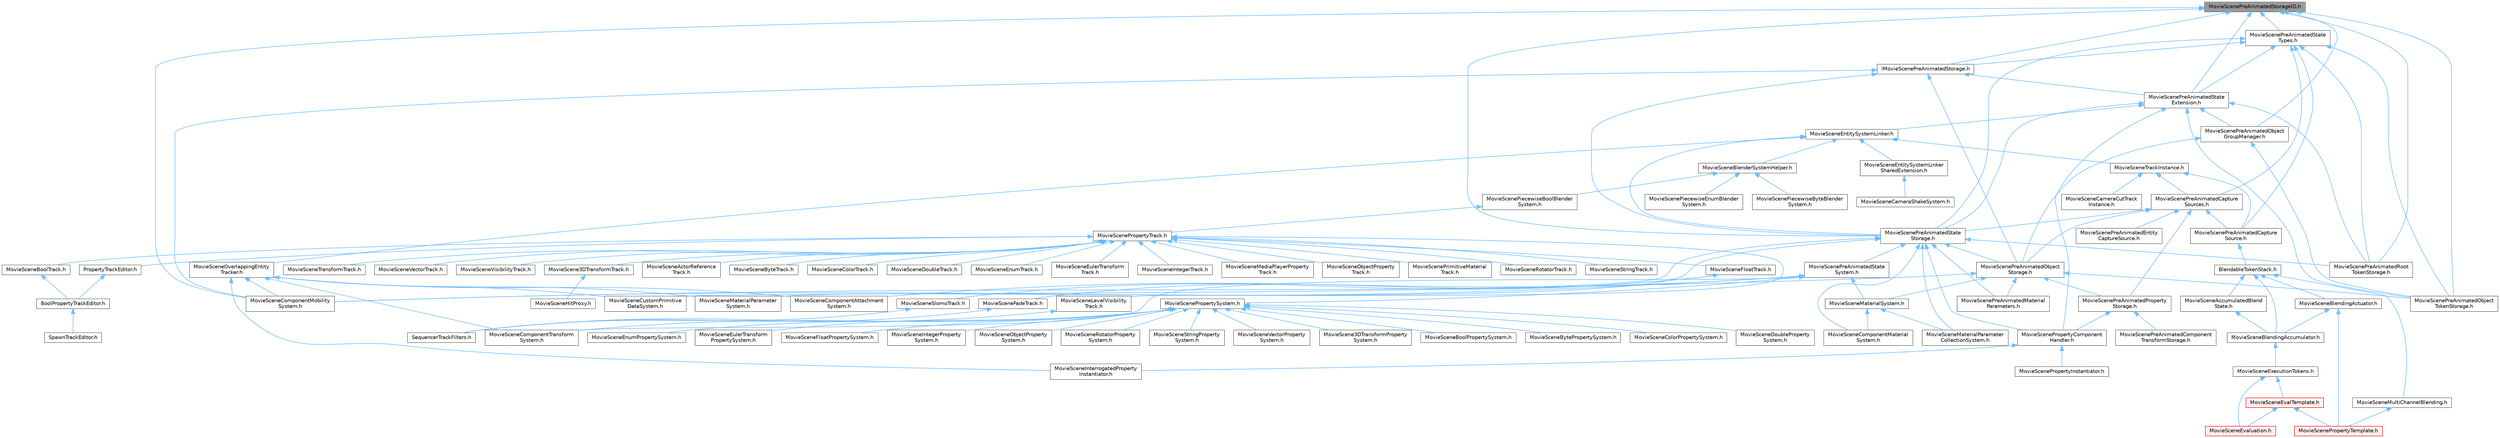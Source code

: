 digraph "MovieScenePreAnimatedStorageID.h"
{
 // INTERACTIVE_SVG=YES
 // LATEX_PDF_SIZE
  bgcolor="transparent";
  edge [fontname=Helvetica,fontsize=10,labelfontname=Helvetica,labelfontsize=10];
  node [fontname=Helvetica,fontsize=10,shape=box,height=0.2,width=0.4];
  Node1 [id="Node000001",label="MovieScenePreAnimatedStorageID.h",height=0.2,width=0.4,color="gray40", fillcolor="grey60", style="filled", fontcolor="black",tooltip=" "];
  Node1 -> Node2 [id="edge1_Node000001_Node000002",dir="back",color="steelblue1",style="solid",tooltip=" "];
  Node2 [id="Node000002",label="IMovieScenePreAnimatedStorage.h",height=0.2,width=0.4,color="grey40", fillcolor="white", style="filled",URL="$db/d73/IMovieScenePreAnimatedStorage_8h.html",tooltip=" "];
  Node2 -> Node3 [id="edge2_Node000002_Node000003",dir="back",color="steelblue1",style="solid",tooltip=" "];
  Node3 [id="Node000003",label="MovieSceneComponentMobility\lSystem.h",height=0.2,width=0.4,color="grey40", fillcolor="white", style="filled",URL="$d7/dca/MovieSceneComponentMobilitySystem_8h.html",tooltip=" "];
  Node2 -> Node4 [id="edge3_Node000002_Node000004",dir="back",color="steelblue1",style="solid",tooltip=" "];
  Node4 [id="Node000004",label="MovieScenePreAnimatedObject\lStorage.h",height=0.2,width=0.4,color="grey40", fillcolor="white", style="filled",URL="$d1/dc5/MovieScenePreAnimatedObjectStorage_8h.html",tooltip=" "];
  Node4 -> Node3 [id="edge4_Node000004_Node000003",dir="back",color="steelblue1",style="solid",tooltip=" "];
  Node4 -> Node5 [id="edge5_Node000004_Node000005",dir="back",color="steelblue1",style="solid",tooltip=" "];
  Node5 [id="Node000005",label="MovieSceneMaterialSystem.h",height=0.2,width=0.4,color="grey40", fillcolor="white", style="filled",URL="$d2/d2f/MovieSceneMaterialSystem_8h.html",tooltip=" "];
  Node5 -> Node6 [id="edge6_Node000005_Node000006",dir="back",color="steelblue1",style="solid",tooltip=" "];
  Node6 [id="Node000006",label="MovieSceneComponentMaterial\lSystem.h",height=0.2,width=0.4,color="grey40", fillcolor="white", style="filled",URL="$d7/d7c/MovieSceneComponentMaterialSystem_8h.html",tooltip=" "];
  Node5 -> Node7 [id="edge7_Node000005_Node000007",dir="back",color="steelblue1",style="solid",tooltip=" "];
  Node7 [id="Node000007",label="MovieSceneMaterialParameter\lCollectionSystem.h",height=0.2,width=0.4,color="grey40", fillcolor="white", style="filled",URL="$d4/d18/MovieSceneMaterialParameterCollectionSystem_8h.html",tooltip=" "];
  Node4 -> Node8 [id="edge8_Node000004_Node000008",dir="back",color="steelblue1",style="solid",tooltip=" "];
  Node8 [id="Node000008",label="MovieScenePreAnimatedMaterial\lParameters.h",height=0.2,width=0.4,color="grey40", fillcolor="white", style="filled",URL="$d9/dac/MovieScenePreAnimatedMaterialParameters_8h.html",tooltip=" "];
  Node4 -> Node9 [id="edge9_Node000004_Node000009",dir="back",color="steelblue1",style="solid",tooltip=" "];
  Node9 [id="Node000009",label="MovieScenePreAnimatedObject\lTokenStorage.h",height=0.2,width=0.4,color="grey40", fillcolor="white", style="filled",URL="$dc/d07/MovieScenePreAnimatedObjectTokenStorage_8h.html",tooltip=" "];
  Node4 -> Node10 [id="edge10_Node000004_Node000010",dir="back",color="steelblue1",style="solid",tooltip=" "];
  Node10 [id="Node000010",label="MovieScenePreAnimatedProperty\lStorage.h",height=0.2,width=0.4,color="grey40", fillcolor="white", style="filled",URL="$de/d55/MovieScenePreAnimatedPropertyStorage_8h.html",tooltip=" "];
  Node10 -> Node11 [id="edge11_Node000010_Node000011",dir="back",color="steelblue1",style="solid",tooltip=" "];
  Node11 [id="Node000011",label="MovieScenePreAnimatedComponent\lTransformStorage.h",height=0.2,width=0.4,color="grey40", fillcolor="white", style="filled",URL="$d9/d84/MovieScenePreAnimatedComponentTransformStorage_8h.html",tooltip=" "];
  Node10 -> Node12 [id="edge12_Node000010_Node000012",dir="back",color="steelblue1",style="solid",tooltip=" "];
  Node12 [id="Node000012",label="MovieScenePropertyComponent\lHandler.h",height=0.2,width=0.4,color="grey40", fillcolor="white", style="filled",URL="$d1/d1c/MovieScenePropertyComponentHandler_8h.html",tooltip=" "];
  Node12 -> Node13 [id="edge13_Node000012_Node000013",dir="back",color="steelblue1",style="solid",tooltip=" "];
  Node13 [id="Node000013",label="MovieSceneInterrogatedProperty\lInstantiator.h",height=0.2,width=0.4,color="grey40", fillcolor="white", style="filled",URL="$df/d43/MovieSceneInterrogatedPropertyInstantiator_8h.html",tooltip=" "];
  Node12 -> Node14 [id="edge14_Node000012_Node000014",dir="back",color="steelblue1",style="solid",tooltip=" "];
  Node14 [id="Node000014",label="MovieScenePropertyInstantiator.h",height=0.2,width=0.4,color="grey40", fillcolor="white", style="filled",URL="$d2/ddc/MovieScenePropertyInstantiator_8h.html",tooltip=" "];
  Node2 -> Node15 [id="edge15_Node000002_Node000015",dir="back",color="steelblue1",style="solid",tooltip=" "];
  Node15 [id="Node000015",label="MovieScenePreAnimatedState\lExtension.h",height=0.2,width=0.4,color="grey40", fillcolor="white", style="filled",URL="$dc/de7/MovieScenePreAnimatedStateExtension_8h.html",tooltip=" "];
  Node15 -> Node16 [id="edge16_Node000015_Node000016",dir="back",color="steelblue1",style="solid",tooltip=" "];
  Node16 [id="Node000016",label="MovieSceneEntitySystemLinker.h",height=0.2,width=0.4,color="grey40", fillcolor="white", style="filled",URL="$d9/d16/MovieSceneEntitySystemLinker_8h.html",tooltip=" "];
  Node16 -> Node17 [id="edge17_Node000016_Node000017",dir="back",color="steelblue1",style="solid",tooltip=" "];
  Node17 [id="Node000017",label="MovieSceneBlenderSystemHelper.h",height=0.2,width=0.4,color="grey40", fillcolor="white", style="filled",URL="$d5/d47/MovieSceneBlenderSystemHelper_8h.html",tooltip=" "];
  Node17 -> Node18 [id="edge18_Node000017_Node000018",dir="back",color="steelblue1",style="solid",tooltip=" "];
  Node18 [id="Node000018",label="MovieScenePiecewiseBoolBlender\lSystem.h",height=0.2,width=0.4,color="grey40", fillcolor="white", style="filled",URL="$d7/d27/MovieScenePiecewiseBoolBlenderSystem_8h.html",tooltip=" "];
  Node18 -> Node19 [id="edge19_Node000018_Node000019",dir="back",color="steelblue1",style="solid",tooltip=" "];
  Node19 [id="Node000019",label="MovieScenePropertyTrack.h",height=0.2,width=0.4,color="grey40", fillcolor="white", style="filled",URL="$da/d0c/MovieScenePropertyTrack_8h.html",tooltip=" "];
  Node19 -> Node20 [id="edge20_Node000019_Node000020",dir="back",color="steelblue1",style="solid",tooltip=" "];
  Node20 [id="Node000020",label="MovieScene3DTransformTrack.h",height=0.2,width=0.4,color="grey40", fillcolor="white", style="filled",URL="$d9/d06/MovieScene3DTransformTrack_8h.html",tooltip=" "];
  Node20 -> Node21 [id="edge21_Node000020_Node000021",dir="back",color="steelblue1",style="solid",tooltip=" "];
  Node21 [id="Node000021",label="MovieSceneHitProxy.h",height=0.2,width=0.4,color="grey40", fillcolor="white", style="filled",URL="$d0/d01/MovieSceneHitProxy_8h.html",tooltip=" "];
  Node19 -> Node22 [id="edge22_Node000019_Node000022",dir="back",color="steelblue1",style="solid",tooltip=" "];
  Node22 [id="Node000022",label="MovieSceneActorReference\lTrack.h",height=0.2,width=0.4,color="grey40", fillcolor="white", style="filled",URL="$d9/d9b/MovieSceneActorReferenceTrack_8h.html",tooltip=" "];
  Node19 -> Node23 [id="edge23_Node000019_Node000023",dir="back",color="steelblue1",style="solid",tooltip=" "];
  Node23 [id="Node000023",label="MovieSceneBoolTrack.h",height=0.2,width=0.4,color="grey40", fillcolor="white", style="filled",URL="$d7/ddf/MovieSceneBoolTrack_8h.html",tooltip=" "];
  Node23 -> Node24 [id="edge24_Node000023_Node000024",dir="back",color="steelblue1",style="solid",tooltip=" "];
  Node24 [id="Node000024",label="BoolPropertyTrackEditor.h",height=0.2,width=0.4,color="grey40", fillcolor="white", style="filled",URL="$db/d07/BoolPropertyTrackEditor_8h.html",tooltip=" "];
  Node24 -> Node25 [id="edge25_Node000024_Node000025",dir="back",color="steelblue1",style="solid",tooltip=" "];
  Node25 [id="Node000025",label="SpawnTrackEditor.h",height=0.2,width=0.4,color="grey40", fillcolor="white", style="filled",URL="$d5/dac/SpawnTrackEditor_8h.html",tooltip=" "];
  Node19 -> Node26 [id="edge26_Node000019_Node000026",dir="back",color="steelblue1",style="solid",tooltip=" "];
  Node26 [id="Node000026",label="MovieSceneByteTrack.h",height=0.2,width=0.4,color="grey40", fillcolor="white", style="filled",URL="$dc/d79/MovieSceneByteTrack_8h.html",tooltip=" "];
  Node19 -> Node27 [id="edge27_Node000019_Node000027",dir="back",color="steelblue1",style="solid",tooltip=" "];
  Node27 [id="Node000027",label="MovieSceneColorTrack.h",height=0.2,width=0.4,color="grey40", fillcolor="white", style="filled",URL="$d8/df9/MovieSceneColorTrack_8h.html",tooltip=" "];
  Node19 -> Node28 [id="edge28_Node000019_Node000028",dir="back",color="steelblue1",style="solid",tooltip=" "];
  Node28 [id="Node000028",label="MovieSceneDoubleTrack.h",height=0.2,width=0.4,color="grey40", fillcolor="white", style="filled",URL="$de/d31/MovieSceneDoubleTrack_8h.html",tooltip=" "];
  Node19 -> Node29 [id="edge29_Node000019_Node000029",dir="back",color="steelblue1",style="solid",tooltip=" "];
  Node29 [id="Node000029",label="MovieSceneEnumTrack.h",height=0.2,width=0.4,color="grey40", fillcolor="white", style="filled",URL="$d6/d95/MovieSceneEnumTrack_8h.html",tooltip=" "];
  Node19 -> Node30 [id="edge30_Node000019_Node000030",dir="back",color="steelblue1",style="solid",tooltip=" "];
  Node30 [id="Node000030",label="MovieSceneEulerTransform\lTrack.h",height=0.2,width=0.4,color="grey40", fillcolor="white", style="filled",URL="$d7/d3a/MovieSceneEulerTransformTrack_8h.html",tooltip=" "];
  Node19 -> Node31 [id="edge31_Node000019_Node000031",dir="back",color="steelblue1",style="solid",tooltip=" "];
  Node31 [id="Node000031",label="MovieSceneFloatTrack.h",height=0.2,width=0.4,color="grey40", fillcolor="white", style="filled",URL="$dc/d88/MovieSceneFloatTrack_8h.html",tooltip=" "];
  Node31 -> Node32 [id="edge32_Node000031_Node000032",dir="back",color="steelblue1",style="solid",tooltip=" "];
  Node32 [id="Node000032",label="MovieSceneFadeTrack.h",height=0.2,width=0.4,color="grey40", fillcolor="white", style="filled",URL="$d3/dd6/MovieSceneFadeTrack_8h.html",tooltip=" "];
  Node32 -> Node33 [id="edge33_Node000032_Node000033",dir="back",color="steelblue1",style="solid",tooltip=" "];
  Node33 [id="Node000033",label="SequencerTrackFilters.h",height=0.2,width=0.4,color="grey40", fillcolor="white", style="filled",URL="$df/d72/SequencerTrackFilters_8h.html",tooltip=" "];
  Node31 -> Node34 [id="edge34_Node000031_Node000034",dir="back",color="steelblue1",style="solid",tooltip=" "];
  Node34 [id="Node000034",label="MovieSceneSlomoTrack.h",height=0.2,width=0.4,color="grey40", fillcolor="white", style="filled",URL="$d3/d88/MovieSceneSlomoTrack_8h.html",tooltip=" "];
  Node34 -> Node33 [id="edge35_Node000034_Node000033",dir="back",color="steelblue1",style="solid",tooltip=" "];
  Node19 -> Node35 [id="edge36_Node000019_Node000035",dir="back",color="steelblue1",style="solid",tooltip=" "];
  Node35 [id="Node000035",label="MovieSceneIntegerTrack.h",height=0.2,width=0.4,color="grey40", fillcolor="white", style="filled",URL="$d9/d1a/MovieSceneIntegerTrack_8h.html",tooltip=" "];
  Node19 -> Node36 [id="edge37_Node000019_Node000036",dir="back",color="steelblue1",style="solid",tooltip=" "];
  Node36 [id="Node000036",label="MovieSceneLevelVisibility\lTrack.h",height=0.2,width=0.4,color="grey40", fillcolor="white", style="filled",URL="$d8/dae/MovieSceneLevelVisibilityTrack_8h.html",tooltip=" "];
  Node36 -> Node33 [id="edge38_Node000036_Node000033",dir="back",color="steelblue1",style="solid",tooltip=" "];
  Node19 -> Node37 [id="edge39_Node000019_Node000037",dir="back",color="steelblue1",style="solid",tooltip=" "];
  Node37 [id="Node000037",label="MovieSceneMediaPlayerProperty\lTrack.h",height=0.2,width=0.4,color="grey40", fillcolor="white", style="filled",URL="$d4/da1/MovieSceneMediaPlayerPropertyTrack_8h.html",tooltip=" "];
  Node19 -> Node38 [id="edge40_Node000019_Node000038",dir="back",color="steelblue1",style="solid",tooltip=" "];
  Node38 [id="Node000038",label="MovieSceneObjectProperty\lTrack.h",height=0.2,width=0.4,color="grey40", fillcolor="white", style="filled",URL="$dc/da9/MovieSceneObjectPropertyTrack_8h.html",tooltip=" "];
  Node19 -> Node39 [id="edge41_Node000019_Node000039",dir="back",color="steelblue1",style="solid",tooltip=" "];
  Node39 [id="Node000039",label="MovieScenePrimitiveMaterial\lTrack.h",height=0.2,width=0.4,color="grey40", fillcolor="white", style="filled",URL="$dc/dc4/MovieScenePrimitiveMaterialTrack_8h.html",tooltip=" "];
  Node19 -> Node40 [id="edge42_Node000019_Node000040",dir="back",color="steelblue1",style="solid",tooltip=" "];
  Node40 [id="Node000040",label="MovieSceneRotatorTrack.h",height=0.2,width=0.4,color="grey40", fillcolor="white", style="filled",URL="$d3/d8f/MovieSceneRotatorTrack_8h.html",tooltip=" "];
  Node19 -> Node41 [id="edge43_Node000019_Node000041",dir="back",color="steelblue1",style="solid",tooltip=" "];
  Node41 [id="Node000041",label="MovieSceneStringTrack.h",height=0.2,width=0.4,color="grey40", fillcolor="white", style="filled",URL="$dd/d54/MovieSceneStringTrack_8h.html",tooltip=" "];
  Node19 -> Node42 [id="edge44_Node000019_Node000042",dir="back",color="steelblue1",style="solid",tooltip=" "];
  Node42 [id="Node000042",label="MovieSceneTransformTrack.h",height=0.2,width=0.4,color="grey40", fillcolor="white", style="filled",URL="$df/d57/MovieSceneTransformTrack_8h.html",tooltip=" "];
  Node19 -> Node43 [id="edge45_Node000019_Node000043",dir="back",color="steelblue1",style="solid",tooltip=" "];
  Node43 [id="Node000043",label="MovieSceneVectorTrack.h",height=0.2,width=0.4,color="grey40", fillcolor="white", style="filled",URL="$d8/d5e/MovieSceneVectorTrack_8h.html",tooltip=" "];
  Node19 -> Node44 [id="edge46_Node000019_Node000044",dir="back",color="steelblue1",style="solid",tooltip=" "];
  Node44 [id="Node000044",label="MovieSceneVisibilityTrack.h",height=0.2,width=0.4,color="grey40", fillcolor="white", style="filled",URL="$dd/d5e/MovieSceneVisibilityTrack_8h.html",tooltip=" "];
  Node19 -> Node45 [id="edge47_Node000019_Node000045",dir="back",color="steelblue1",style="solid",tooltip=" "];
  Node45 [id="Node000045",label="PropertyTrackEditor.h",height=0.2,width=0.4,color="grey40", fillcolor="white", style="filled",URL="$da/d9a/PropertyTrackEditor_8h.html",tooltip=" "];
  Node45 -> Node24 [id="edge48_Node000045_Node000024",dir="back",color="steelblue1",style="solid",tooltip=" "];
  Node17 -> Node46 [id="edge49_Node000017_Node000046",dir="back",color="steelblue1",style="solid",tooltip=" "];
  Node46 [id="Node000046",label="MovieScenePiecewiseByteBlender\lSystem.h",height=0.2,width=0.4,color="grey40", fillcolor="white", style="filled",URL="$d7/dde/MovieScenePiecewiseByteBlenderSystem_8h.html",tooltip=" "];
  Node17 -> Node47 [id="edge50_Node000017_Node000047",dir="back",color="steelblue1",style="solid",tooltip=" "];
  Node47 [id="Node000047",label="MovieScenePiecewiseEnumBlender\lSystem.h",height=0.2,width=0.4,color="grey40", fillcolor="white", style="filled",URL="$d4/dfe/MovieScenePiecewiseEnumBlenderSystem_8h.html",tooltip=" "];
  Node16 -> Node48 [id="edge51_Node000016_Node000048",dir="back",color="steelblue1",style="solid",tooltip=" "];
  Node48 [id="Node000048",label="MovieSceneEntitySystemLinker\lSharedExtension.h",height=0.2,width=0.4,color="grey40", fillcolor="white", style="filled",URL="$dc/df1/MovieSceneEntitySystemLinkerSharedExtension_8h.html",tooltip=" "];
  Node48 -> Node49 [id="edge52_Node000048_Node000049",dir="back",color="steelblue1",style="solid",tooltip=" "];
  Node49 [id="Node000049",label="MovieSceneCameraShakeSystem.h",height=0.2,width=0.4,color="grey40", fillcolor="white", style="filled",URL="$d2/dcc/MovieSceneCameraShakeSystem_8h.html",tooltip=" "];
  Node16 -> Node50 [id="edge53_Node000016_Node000050",dir="back",color="steelblue1",style="solid",tooltip=" "];
  Node50 [id="Node000050",label="MovieSceneOverlappingEntity\lTracker.h",height=0.2,width=0.4,color="grey40", fillcolor="white", style="filled",URL="$db/d41/MovieSceneOverlappingEntityTracker_8h.html",tooltip=" "];
  Node50 -> Node51 [id="edge54_Node000050_Node000051",dir="back",color="steelblue1",style="solid",tooltip=" "];
  Node51 [id="Node000051",label="MovieSceneComponentAttachment\lSystem.h",height=0.2,width=0.4,color="grey40", fillcolor="white", style="filled",URL="$d9/db3/MovieSceneComponentAttachmentSystem_8h.html",tooltip=" "];
  Node50 -> Node3 [id="edge55_Node000050_Node000003",dir="back",color="steelblue1",style="solid",tooltip=" "];
  Node50 -> Node52 [id="edge56_Node000050_Node000052",dir="back",color="steelblue1",style="solid",tooltip=" "];
  Node52 [id="Node000052",label="MovieSceneComponentTransform\lSystem.h",height=0.2,width=0.4,color="grey40", fillcolor="white", style="filled",URL="$d1/d3e/MovieSceneComponentTransformSystem_8h.html",tooltip=" "];
  Node50 -> Node53 [id="edge57_Node000050_Node000053",dir="back",color="steelblue1",style="solid",tooltip=" "];
  Node53 [id="Node000053",label="MovieSceneCustomPrimitive\lDataSystem.h",height=0.2,width=0.4,color="grey40", fillcolor="white", style="filled",URL="$d1/da0/MovieSceneCustomPrimitiveDataSystem_8h.html",tooltip=" "];
  Node50 -> Node13 [id="edge58_Node000050_Node000013",dir="back",color="steelblue1",style="solid",tooltip=" "];
  Node50 -> Node54 [id="edge59_Node000050_Node000054",dir="back",color="steelblue1",style="solid",tooltip=" "];
  Node54 [id="Node000054",label="MovieSceneMaterialParameter\lSystem.h",height=0.2,width=0.4,color="grey40", fillcolor="white", style="filled",URL="$d9/d38/MovieSceneMaterialParameterSystem_8h.html",tooltip=" "];
  Node16 -> Node55 [id="edge60_Node000016_Node000055",dir="back",color="steelblue1",style="solid",tooltip=" "];
  Node55 [id="Node000055",label="MovieScenePreAnimatedState\lStorage.h",height=0.2,width=0.4,color="grey40", fillcolor="white", style="filled",URL="$db/d56/MovieScenePreAnimatedStateStorage_8h.html",tooltip=" "];
  Node55 -> Node6 [id="edge61_Node000055_Node000006",dir="back",color="steelblue1",style="solid",tooltip=" "];
  Node55 -> Node53 [id="edge62_Node000055_Node000053",dir="back",color="steelblue1",style="solid",tooltip=" "];
  Node55 -> Node7 [id="edge63_Node000055_Node000007",dir="back",color="steelblue1",style="solid",tooltip=" "];
  Node55 -> Node54 [id="edge64_Node000055_Node000054",dir="back",color="steelblue1",style="solid",tooltip=" "];
  Node55 -> Node8 [id="edge65_Node000055_Node000008",dir="back",color="steelblue1",style="solid",tooltip=" "];
  Node55 -> Node4 [id="edge66_Node000055_Node000004",dir="back",color="steelblue1",style="solid",tooltip=" "];
  Node55 -> Node56 [id="edge67_Node000055_Node000056",dir="back",color="steelblue1",style="solid",tooltip=" "];
  Node56 [id="Node000056",label="MovieScenePreAnimatedRoot\lTokenStorage.h",height=0.2,width=0.4,color="grey40", fillcolor="white", style="filled",URL="$d1/db6/MovieScenePreAnimatedRootTokenStorage_8h.html",tooltip=" "];
  Node55 -> Node57 [id="edge68_Node000055_Node000057",dir="back",color="steelblue1",style="solid",tooltip=" "];
  Node57 [id="Node000057",label="MovieScenePreAnimatedState\lSystem.h",height=0.2,width=0.4,color="grey40", fillcolor="white", style="filled",URL="$df/d2d/MovieScenePreAnimatedStateSystem_8h.html",tooltip=" "];
  Node57 -> Node51 [id="edge69_Node000057_Node000051",dir="back",color="steelblue1",style="solid",tooltip=" "];
  Node57 -> Node3 [id="edge70_Node000057_Node000003",dir="back",color="steelblue1",style="solid",tooltip=" "];
  Node57 -> Node52 [id="edge71_Node000057_Node000052",dir="back",color="steelblue1",style="solid",tooltip=" "];
  Node57 -> Node5 [id="edge72_Node000057_Node000005",dir="back",color="steelblue1",style="solid",tooltip=" "];
  Node57 -> Node58 [id="edge73_Node000057_Node000058",dir="back",color="steelblue1",style="solid",tooltip=" "];
  Node58 [id="Node000058",label="MovieScenePropertySystem.h",height=0.2,width=0.4,color="grey40", fillcolor="white", style="filled",URL="$dd/d75/MovieScenePropertySystem_8h.html",tooltip=" "];
  Node58 -> Node59 [id="edge74_Node000058_Node000059",dir="back",color="steelblue1",style="solid",tooltip=" "];
  Node59 [id="Node000059",label="MovieScene3DTransformProperty\lSystem.h",height=0.2,width=0.4,color="grey40", fillcolor="white", style="filled",URL="$dc/d97/MovieScene3DTransformPropertySystem_8h.html",tooltip=" "];
  Node58 -> Node60 [id="edge75_Node000058_Node000060",dir="back",color="steelblue1",style="solid",tooltip=" "];
  Node60 [id="Node000060",label="MovieSceneBoolPropertySystem.h",height=0.2,width=0.4,color="grey40", fillcolor="white", style="filled",URL="$d4/d0f/MovieSceneBoolPropertySystem_8h.html",tooltip=" "];
  Node58 -> Node61 [id="edge76_Node000058_Node000061",dir="back",color="steelblue1",style="solid",tooltip=" "];
  Node61 [id="Node000061",label="MovieSceneBytePropertySystem.h",height=0.2,width=0.4,color="grey40", fillcolor="white", style="filled",URL="$d7/d22/MovieSceneBytePropertySystem_8h.html",tooltip=" "];
  Node58 -> Node62 [id="edge77_Node000058_Node000062",dir="back",color="steelblue1",style="solid",tooltip=" "];
  Node62 [id="Node000062",label="MovieSceneColorPropertySystem.h",height=0.2,width=0.4,color="grey40", fillcolor="white", style="filled",URL="$d4/d03/MovieSceneColorPropertySystem_8h.html",tooltip=" "];
  Node58 -> Node52 [id="edge78_Node000058_Node000052",dir="back",color="steelblue1",style="solid",tooltip=" "];
  Node58 -> Node63 [id="edge79_Node000058_Node000063",dir="back",color="steelblue1",style="solid",tooltip=" "];
  Node63 [id="Node000063",label="MovieSceneDoubleProperty\lSystem.h",height=0.2,width=0.4,color="grey40", fillcolor="white", style="filled",URL="$df/d84/MovieSceneDoublePropertySystem_8h.html",tooltip=" "];
  Node58 -> Node64 [id="edge80_Node000058_Node000064",dir="back",color="steelblue1",style="solid",tooltip=" "];
  Node64 [id="Node000064",label="MovieSceneEnumPropertySystem.h",height=0.2,width=0.4,color="grey40", fillcolor="white", style="filled",URL="$d7/dc8/MovieSceneEnumPropertySystem_8h.html",tooltip=" "];
  Node58 -> Node65 [id="edge81_Node000058_Node000065",dir="back",color="steelblue1",style="solid",tooltip=" "];
  Node65 [id="Node000065",label="MovieSceneEulerTransform\lPropertySystem.h",height=0.2,width=0.4,color="grey40", fillcolor="white", style="filled",URL="$dd/d14/MovieSceneEulerTransformPropertySystem_8h.html",tooltip=" "];
  Node58 -> Node66 [id="edge82_Node000058_Node000066",dir="back",color="steelblue1",style="solid",tooltip=" "];
  Node66 [id="Node000066",label="MovieSceneFloatPropertySystem.h",height=0.2,width=0.4,color="grey40", fillcolor="white", style="filled",URL="$d0/de6/MovieSceneFloatPropertySystem_8h.html",tooltip=" "];
  Node58 -> Node67 [id="edge83_Node000058_Node000067",dir="back",color="steelblue1",style="solid",tooltip=" "];
  Node67 [id="Node000067",label="MovieSceneIntegerProperty\lSystem.h",height=0.2,width=0.4,color="grey40", fillcolor="white", style="filled",URL="$d3/d1a/MovieSceneIntegerPropertySystem_8h.html",tooltip=" "];
  Node58 -> Node68 [id="edge84_Node000058_Node000068",dir="back",color="steelblue1",style="solid",tooltip=" "];
  Node68 [id="Node000068",label="MovieSceneObjectProperty\lSystem.h",height=0.2,width=0.4,color="grey40", fillcolor="white", style="filled",URL="$d8/d20/MovieSceneObjectPropertySystem_8h.html",tooltip=" "];
  Node58 -> Node69 [id="edge85_Node000058_Node000069",dir="back",color="steelblue1",style="solid",tooltip=" "];
  Node69 [id="Node000069",label="MovieSceneRotatorProperty\lSystem.h",height=0.2,width=0.4,color="grey40", fillcolor="white", style="filled",URL="$d6/d74/MovieSceneRotatorPropertySystem_8h.html",tooltip=" "];
  Node58 -> Node70 [id="edge86_Node000058_Node000070",dir="back",color="steelblue1",style="solid",tooltip=" "];
  Node70 [id="Node000070",label="MovieSceneStringProperty\lSystem.h",height=0.2,width=0.4,color="grey40", fillcolor="white", style="filled",URL="$d8/d8f/MovieSceneStringPropertySystem_8h.html",tooltip=" "];
  Node58 -> Node71 [id="edge87_Node000058_Node000071",dir="back",color="steelblue1",style="solid",tooltip=" "];
  Node71 [id="Node000071",label="MovieSceneVectorProperty\lSystem.h",height=0.2,width=0.4,color="grey40", fillcolor="white", style="filled",URL="$da/d10/MovieSceneVectorPropertySystem_8h.html",tooltip=" "];
  Node55 -> Node12 [id="edge88_Node000055_Node000012",dir="back",color="steelblue1",style="solid",tooltip=" "];
  Node16 -> Node72 [id="edge89_Node000016_Node000072",dir="back",color="steelblue1",style="solid",tooltip=" "];
  Node72 [id="Node000072",label="MovieSceneTrackInstance.h",height=0.2,width=0.4,color="grey40", fillcolor="white", style="filled",URL="$d4/d28/MovieSceneTrackInstance_8h.html",tooltip=" "];
  Node72 -> Node73 [id="edge90_Node000072_Node000073",dir="back",color="steelblue1",style="solid",tooltip=" "];
  Node73 [id="Node000073",label="MovieSceneCameraCutTrack\lInstance.h",height=0.2,width=0.4,color="grey40", fillcolor="white", style="filled",URL="$d3/d37/MovieSceneCameraCutTrackInstance_8h.html",tooltip=" "];
  Node72 -> Node74 [id="edge91_Node000072_Node000074",dir="back",color="steelblue1",style="solid",tooltip=" "];
  Node74 [id="Node000074",label="MovieScenePreAnimatedCapture\lSource.h",height=0.2,width=0.4,color="grey40", fillcolor="white", style="filled",URL="$d8/dd1/MovieScenePreAnimatedCaptureSource_8h.html",tooltip=" "];
  Node74 -> Node75 [id="edge92_Node000074_Node000075",dir="back",color="steelblue1",style="solid",tooltip=" "];
  Node75 [id="Node000075",label="BlendableTokenStack.h",height=0.2,width=0.4,color="grey40", fillcolor="white", style="filled",URL="$de/d3e/BlendableTokenStack_8h.html",tooltip=" "];
  Node75 -> Node76 [id="edge93_Node000075_Node000076",dir="back",color="steelblue1",style="solid",tooltip=" "];
  Node76 [id="Node000076",label="MovieSceneAccumulatedBlend\lState.h",height=0.2,width=0.4,color="grey40", fillcolor="white", style="filled",URL="$d6/d13/MovieSceneAccumulatedBlendState_8h.html",tooltip=" "];
  Node76 -> Node77 [id="edge94_Node000076_Node000077",dir="back",color="steelblue1",style="solid",tooltip=" "];
  Node77 [id="Node000077",label="MovieSceneBlendingAccumulator.h",height=0.2,width=0.4,color="grey40", fillcolor="white", style="filled",URL="$db/dc1/MovieSceneBlendingAccumulator_8h.html",tooltip=" "];
  Node77 -> Node78 [id="edge95_Node000077_Node000078",dir="back",color="steelblue1",style="solid",tooltip=" "];
  Node78 [id="Node000078",label="MovieSceneExecutionTokens.h",height=0.2,width=0.4,color="grey40", fillcolor="white", style="filled",URL="$d7/dd2/MovieSceneExecutionTokens_8h.html",tooltip=" "];
  Node78 -> Node79 [id="edge96_Node000078_Node000079",dir="back",color="steelblue1",style="solid",tooltip=" "];
  Node79 [id="Node000079",label="MovieSceneEvalTemplate.h",height=0.2,width=0.4,color="red", fillcolor="#FFF0F0", style="filled",URL="$d2/d6c/MovieSceneEvalTemplate_8h.html",tooltip=" "];
  Node79 -> Node86 [id="edge97_Node000079_Node000086",dir="back",color="steelblue1",style="solid",tooltip=" "];
  Node86 [id="Node000086",label="MovieSceneEvaluation.h",height=0.2,width=0.4,color="red", fillcolor="#FFF0F0", style="filled",URL="$dc/ded/MovieSceneEvaluation_8h.html",tooltip=" "];
  Node79 -> Node93 [id="edge98_Node000079_Node000093",dir="back",color="steelblue1",style="solid",tooltip=" "];
  Node93 [id="Node000093",label="MovieScenePropertyTemplate.h",height=0.2,width=0.4,color="red", fillcolor="#FFF0F0", style="filled",URL="$d9/d24/MovieScenePropertyTemplate_8h.html",tooltip=" "];
  Node78 -> Node86 [id="edge99_Node000078_Node000086",dir="back",color="steelblue1",style="solid",tooltip=" "];
  Node75 -> Node77 [id="edge100_Node000075_Node000077",dir="back",color="steelblue1",style="solid",tooltip=" "];
  Node75 -> Node95 [id="edge101_Node000075_Node000095",dir="back",color="steelblue1",style="solid",tooltip=" "];
  Node95 [id="Node000095",label="MovieSceneBlendingActuator.h",height=0.2,width=0.4,color="grey40", fillcolor="white", style="filled",URL="$d8/d5a/MovieSceneBlendingActuator_8h.html",tooltip=" "];
  Node95 -> Node77 [id="edge102_Node000095_Node000077",dir="back",color="steelblue1",style="solid",tooltip=" "];
  Node95 -> Node93 [id="edge103_Node000095_Node000093",dir="back",color="steelblue1",style="solid",tooltip=" "];
  Node75 -> Node96 [id="edge104_Node000075_Node000096",dir="back",color="steelblue1",style="solid",tooltip=" "];
  Node96 [id="Node000096",label="MovieSceneMultiChannelBlending.h",height=0.2,width=0.4,color="grey40", fillcolor="white", style="filled",URL="$d7/d5d/MovieSceneMultiChannelBlending_8h.html",tooltip=" "];
  Node96 -> Node93 [id="edge105_Node000096_Node000093",dir="back",color="steelblue1",style="solid",tooltip=" "];
  Node72 -> Node97 [id="edge106_Node000072_Node000097",dir="back",color="steelblue1",style="solid",tooltip=" "];
  Node97 [id="Node000097",label="MovieScenePreAnimatedCapture\lSources.h",height=0.2,width=0.4,color="grey40", fillcolor="white", style="filled",URL="$de/d2c/MovieScenePreAnimatedCaptureSources_8h.html",tooltip=" "];
  Node97 -> Node74 [id="edge107_Node000097_Node000074",dir="back",color="steelblue1",style="solid",tooltip=" "];
  Node97 -> Node98 [id="edge108_Node000097_Node000098",dir="back",color="steelblue1",style="solid",tooltip=" "];
  Node98 [id="Node000098",label="MovieScenePreAnimatedEntity\lCaptureSource.h",height=0.2,width=0.4,color="grey40", fillcolor="white", style="filled",URL="$d8/de0/MovieScenePreAnimatedEntityCaptureSource_8h.html",tooltip=" "];
  Node97 -> Node4 [id="edge109_Node000097_Node000004",dir="back",color="steelblue1",style="solid",tooltip=" "];
  Node97 -> Node10 [id="edge110_Node000097_Node000010",dir="back",color="steelblue1",style="solid",tooltip=" "];
  Node97 -> Node55 [id="edge111_Node000097_Node000055",dir="back",color="steelblue1",style="solid",tooltip=" "];
  Node15 -> Node99 [id="edge112_Node000015_Node000099",dir="back",color="steelblue1",style="solid",tooltip=" "];
  Node99 [id="Node000099",label="MovieScenePreAnimatedObject\lGroupManager.h",height=0.2,width=0.4,color="grey40", fillcolor="white", style="filled",URL="$dc/d17/MovieScenePreAnimatedObjectGroupManager_8h.html",tooltip=" "];
  Node99 -> Node4 [id="edge113_Node000099_Node000004",dir="back",color="steelblue1",style="solid",tooltip=" "];
  Node99 -> Node9 [id="edge114_Node000099_Node000009",dir="back",color="steelblue1",style="solid",tooltip=" "];
  Node15 -> Node9 [id="edge115_Node000015_Node000009",dir="back",color="steelblue1",style="solid",tooltip=" "];
  Node15 -> Node56 [id="edge116_Node000015_Node000056",dir="back",color="steelblue1",style="solid",tooltip=" "];
  Node15 -> Node55 [id="edge117_Node000015_Node000055",dir="back",color="steelblue1",style="solid",tooltip=" "];
  Node15 -> Node12 [id="edge118_Node000015_Node000012",dir="back",color="steelblue1",style="solid",tooltip=" "];
  Node2 -> Node55 [id="edge119_Node000002_Node000055",dir="back",color="steelblue1",style="solid",tooltip=" "];
  Node1 -> Node3 [id="edge120_Node000001_Node000003",dir="back",color="steelblue1",style="solid",tooltip=" "];
  Node1 -> Node99 [id="edge121_Node000001_Node000099",dir="back",color="steelblue1",style="solid",tooltip=" "];
  Node1 -> Node9 [id="edge122_Node000001_Node000009",dir="back",color="steelblue1",style="solid",tooltip=" "];
  Node1 -> Node56 [id="edge123_Node000001_Node000056",dir="back",color="steelblue1",style="solid",tooltip=" "];
  Node1 -> Node15 [id="edge124_Node000001_Node000015",dir="back",color="steelblue1",style="solid",tooltip=" "];
  Node1 -> Node55 [id="edge125_Node000001_Node000055",dir="back",color="steelblue1",style="solid",tooltip=" "];
  Node1 -> Node100 [id="edge126_Node000001_Node000100",dir="back",color="steelblue1",style="solid",tooltip=" "];
  Node100 [id="Node000100",label="MovieScenePreAnimatedState\lTypes.h",height=0.2,width=0.4,color="grey40", fillcolor="white", style="filled",URL="$da/d48/MovieScenePreAnimatedStateTypes_8h.html",tooltip=" "];
  Node100 -> Node2 [id="edge127_Node000100_Node000002",dir="back",color="steelblue1",style="solid",tooltip=" "];
  Node100 -> Node74 [id="edge128_Node000100_Node000074",dir="back",color="steelblue1",style="solid",tooltip=" "];
  Node100 -> Node97 [id="edge129_Node000100_Node000097",dir="back",color="steelblue1",style="solid",tooltip=" "];
  Node100 -> Node9 [id="edge130_Node000100_Node000009",dir="back",color="steelblue1",style="solid",tooltip=" "];
  Node100 -> Node56 [id="edge131_Node000100_Node000056",dir="back",color="steelblue1",style="solid",tooltip=" "];
  Node100 -> Node15 [id="edge132_Node000100_Node000015",dir="back",color="steelblue1",style="solid",tooltip=" "];
  Node100 -> Node55 [id="edge133_Node000100_Node000055",dir="back",color="steelblue1",style="solid",tooltip=" "];
}
